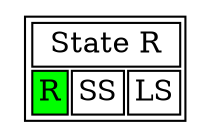 digraph msm1{
  zw [shape=plaintext label=<<TABLE BGCOLOR="white"> <tr> 
        <td colspan="3">State R</td> 
      </tr> <tr> 
        <td bgcolor='green'>R</td> 
        <td>SS</td>
        <td>LS</td>  
      </tr> </TABLE>>
    ]
}
